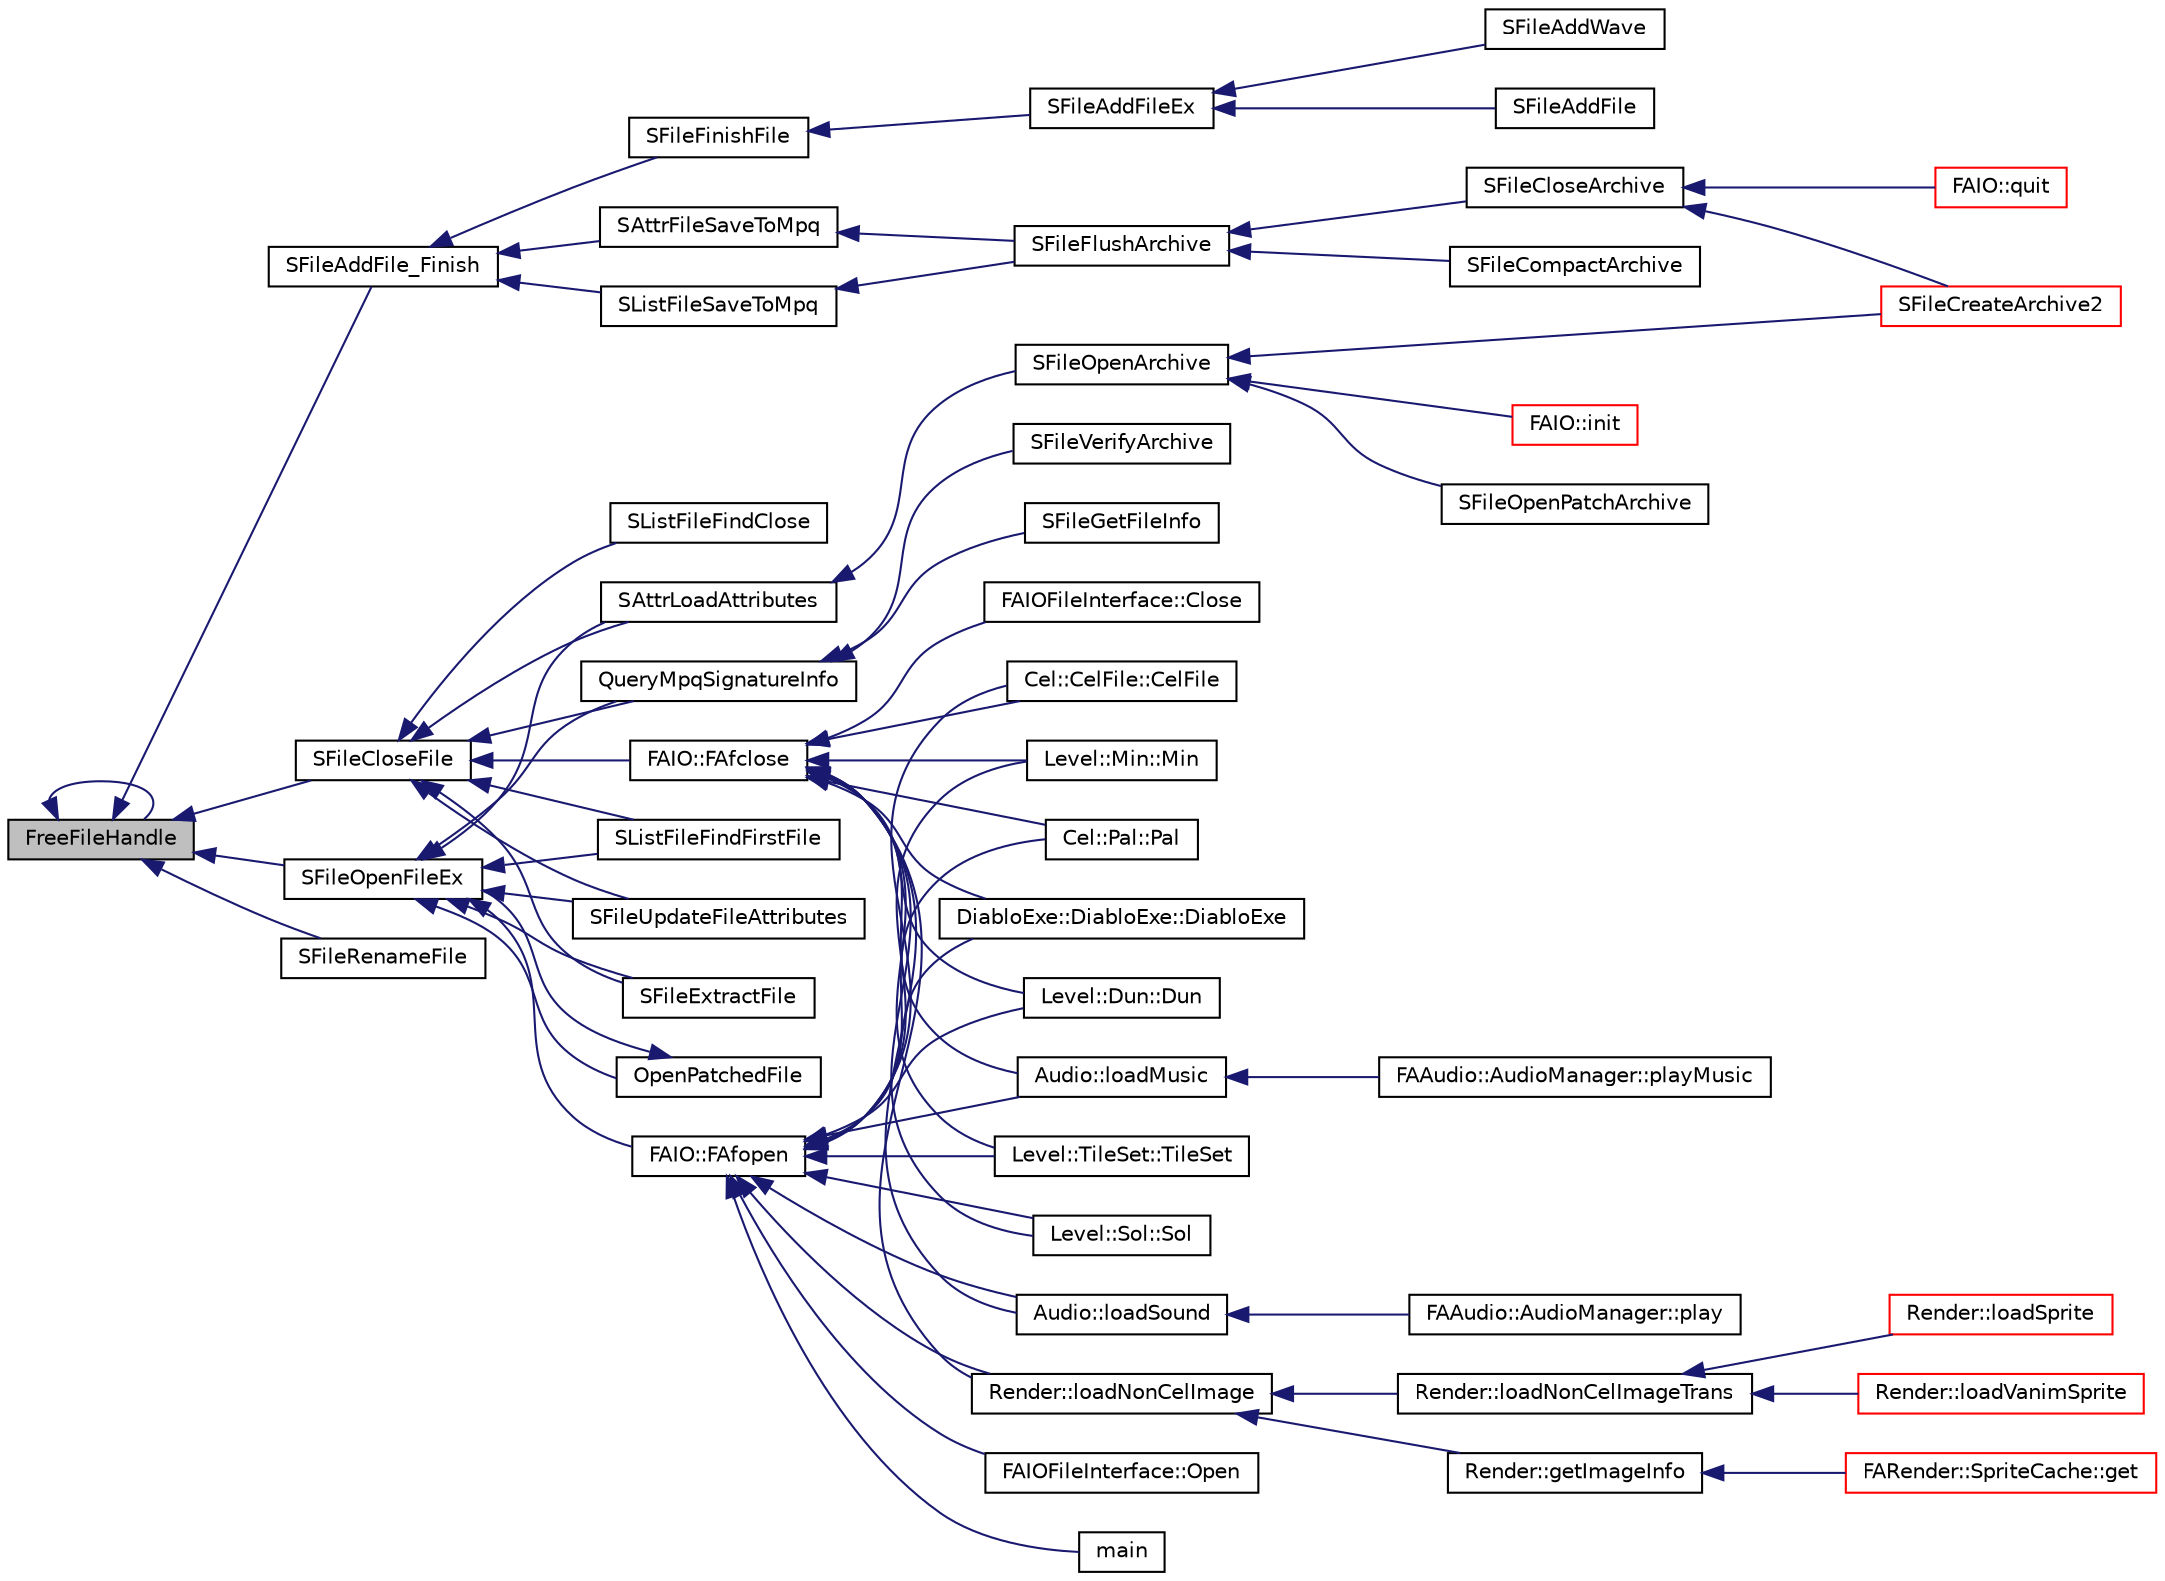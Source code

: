 digraph G
{
  edge [fontname="Helvetica",fontsize="10",labelfontname="Helvetica",labelfontsize="10"];
  node [fontname="Helvetica",fontsize="10",shape=record];
  rankdir="LR";
  Node1 [label="FreeFileHandle",height=0.2,width=0.4,color="black", fillcolor="grey75", style="filled" fontcolor="black"];
  Node1 -> Node1 [dir="back",color="midnightblue",fontsize="10",style="solid",fontname="Helvetica"];
  Node1 -> Node2 [dir="back",color="midnightblue",fontsize="10",style="solid",fontname="Helvetica"];
  Node2 [label="SFileAddFile_Finish",height=0.2,width=0.4,color="black", fillcolor="white", style="filled",URL="$_storm_common_8h.html#ad5fd5f53f46b1786c28ffd042b631207"];
  Node2 -> Node3 [dir="back",color="midnightblue",fontsize="10",style="solid",fontname="Helvetica"];
  Node3 [label="SFileFinishFile",height=0.2,width=0.4,color="black", fillcolor="white", style="filled",URL="$_storm_lib_8h.html#a7829275dccf80bbf47758ebd5515349a"];
  Node3 -> Node4 [dir="back",color="midnightblue",fontsize="10",style="solid",fontname="Helvetica"];
  Node4 [label="SFileAddFileEx",height=0.2,width=0.4,color="black", fillcolor="white", style="filled",URL="$_storm_lib_8h.html#a9d092079ada150e05bfed5a26e65e184"];
  Node4 -> Node5 [dir="back",color="midnightblue",fontsize="10",style="solid",fontname="Helvetica"];
  Node5 [label="SFileAddFile",height=0.2,width=0.4,color="black", fillcolor="white", style="filled",URL="$_storm_lib_8h.html#ab6184a31092ac5364a8746b1fca3a822"];
  Node4 -> Node6 [dir="back",color="midnightblue",fontsize="10",style="solid",fontname="Helvetica"];
  Node6 [label="SFileAddWave",height=0.2,width=0.4,color="black", fillcolor="white", style="filled",URL="$_storm_lib_8h.html#a4cc5ee53bb9a41f91d71a0be809ede22"];
  Node2 -> Node7 [dir="back",color="midnightblue",fontsize="10",style="solid",fontname="Helvetica"];
  Node7 [label="SAttrFileSaveToMpq",height=0.2,width=0.4,color="black", fillcolor="white", style="filled",URL="$_storm_common_8h.html#a1f552d4db51760c541354dc64e7808ea"];
  Node7 -> Node8 [dir="back",color="midnightblue",fontsize="10",style="solid",fontname="Helvetica"];
  Node8 [label="SFileFlushArchive",height=0.2,width=0.4,color="black", fillcolor="white", style="filled",URL="$_storm_lib_8h.html#a5f3daefb5c0d87a791fcc42ec40714d2"];
  Node8 -> Node9 [dir="back",color="midnightblue",fontsize="10",style="solid",fontname="Helvetica"];
  Node9 [label="SFileCompactArchive",height=0.2,width=0.4,color="black", fillcolor="white", style="filled",URL="$_storm_lib_8h.html#a4a8f24295ae27ee91ab52a2cc8a0e9ba"];
  Node8 -> Node10 [dir="back",color="midnightblue",fontsize="10",style="solid",fontname="Helvetica"];
  Node10 [label="SFileCloseArchive",height=0.2,width=0.4,color="black", fillcolor="white", style="filled",URL="$_storm_lib_8h.html#abe1ae9917ea665286bffd1524561fceb"];
  Node10 -> Node11 [dir="back",color="midnightblue",fontsize="10",style="solid",fontname="Helvetica"];
  Node11 [label="FAIO::quit",height=0.2,width=0.4,color="red", fillcolor="white", style="filled",URL="$namespace_f_a_i_o.html#ae82e5f53b89d70f240951c564bdff66a"];
  Node10 -> Node12 [dir="back",color="midnightblue",fontsize="10",style="solid",fontname="Helvetica"];
  Node12 [label="SFileCreateArchive2",height=0.2,width=0.4,color="red", fillcolor="white", style="filled",URL="$_storm_lib_8h.html#aa2b6fa8f16b5ac42868c546533fe26ce"];
  Node2 -> Node13 [dir="back",color="midnightblue",fontsize="10",style="solid",fontname="Helvetica"];
  Node13 [label="SListFileSaveToMpq",height=0.2,width=0.4,color="black", fillcolor="white", style="filled",URL="$_storm_common_8h.html#a92fbeed559aba21268c7cf0b967e49fc"];
  Node13 -> Node8 [dir="back",color="midnightblue",fontsize="10",style="solid",fontname="Helvetica"];
  Node1 -> Node14 [dir="back",color="midnightblue",fontsize="10",style="solid",fontname="Helvetica"];
  Node14 [label="SFileRenameFile",height=0.2,width=0.4,color="black", fillcolor="white", style="filled",URL="$_storm_lib_8h.html#abf315c2be57e5ebb9790cf84fe88ef03"];
  Node1 -> Node15 [dir="back",color="midnightblue",fontsize="10",style="solid",fontname="Helvetica"];
  Node15 [label="SFileOpenFileEx",height=0.2,width=0.4,color="black", fillcolor="white", style="filled",URL="$_storm_lib_8h.html#af9090bd528ef09a1c58bdb3931be5ec3"];
  Node15 -> Node16 [dir="back",color="midnightblue",fontsize="10",style="solid",fontname="Helvetica"];
  Node16 [label="FAIO::FAfopen",height=0.2,width=0.4,color="black", fillcolor="white", style="filled",URL="$namespace_f_a_i_o.html#a19fa8e6274a04bdeb5c54d1552e6248e"];
  Node16 -> Node17 [dir="back",color="midnightblue",fontsize="10",style="solid",fontname="Helvetica"];
  Node17 [label="main",height=0.2,width=0.4,color="black", fillcolor="white", style="filled",URL="$mpqtool_2main_8cpp.html#a51a0c03e82a49c8df1aee64a078f33e7"];
  Node16 -> Node18 [dir="back",color="midnightblue",fontsize="10",style="solid",fontname="Helvetica"];
  Node18 [label="Level::TileSet::TileSet",height=0.2,width=0.4,color="black", fillcolor="white", style="filled",URL="$class_level_1_1_tile_set.html#a25885e5e41f2220ddec063dd66615054"];
  Node16 -> Node19 [dir="back",color="midnightblue",fontsize="10",style="solid",fontname="Helvetica"];
  Node19 [label="Audio::loadMusic",height=0.2,width=0.4,color="black", fillcolor="white", style="filled",URL="$namespace_audio.html#aa723124f1d8ab10a57d74aac0df5d5cb"];
  Node19 -> Node20 [dir="back",color="midnightblue",fontsize="10",style="solid",fontname="Helvetica"];
  Node20 [label="FAAudio::AudioManager::playMusic",height=0.2,width=0.4,color="black", fillcolor="white", style="filled",URL="$class_f_a_audio_1_1_audio_manager.html#a9eaf93569374ad7fed5b0229d4e36e8b"];
  Node16 -> Node21 [dir="back",color="midnightblue",fontsize="10",style="solid",fontname="Helvetica"];
  Node21 [label="Audio::loadSound",height=0.2,width=0.4,color="black", fillcolor="white", style="filled",URL="$namespace_audio.html#a640626e3ff91a05bf85051aa564d2be7"];
  Node21 -> Node22 [dir="back",color="midnightblue",fontsize="10",style="solid",fontname="Helvetica"];
  Node22 [label="FAAudio::AudioManager::play",height=0.2,width=0.4,color="black", fillcolor="white", style="filled",URL="$class_f_a_audio_1_1_audio_manager.html#a1c562d006a318f6c682dd80e6a278996"];
  Node16 -> Node23 [dir="back",color="midnightblue",fontsize="10",style="solid",fontname="Helvetica"];
  Node23 [label="Render::loadNonCelImage",height=0.2,width=0.4,color="black", fillcolor="white", style="filled",URL="$namespace_render.html#ac19fcc278cfef53ca0b941ff040fb5d3"];
  Node23 -> Node24 [dir="back",color="midnightblue",fontsize="10",style="solid",fontname="Helvetica"];
  Node24 [label="Render::getImageInfo",height=0.2,width=0.4,color="black", fillcolor="white", style="filled",URL="$namespace_render.html#a04af26977f421431f3a4569af1b877f4"];
  Node24 -> Node25 [dir="back",color="midnightblue",fontsize="10",style="solid",fontname="Helvetica"];
  Node25 [label="FARender::SpriteCache::get",height=0.2,width=0.4,color="red", fillcolor="white", style="filled",URL="$class_f_a_render_1_1_sprite_cache.html#ad480d3c6ae72f0a19439e542bea9356c",tooltip="To be called from the game thread."];
  Node23 -> Node26 [dir="back",color="midnightblue",fontsize="10",style="solid",fontname="Helvetica"];
  Node26 [label="Render::loadNonCelImageTrans",height=0.2,width=0.4,color="black", fillcolor="white", style="filled",URL="$namespace_render.html#a104d79dc130b58dd05645cc9ddfbe307"];
  Node26 -> Node27 [dir="back",color="midnightblue",fontsize="10",style="solid",fontname="Helvetica"];
  Node27 [label="Render::loadSprite",height=0.2,width=0.4,color="red", fillcolor="white", style="filled",URL="$namespace_render.html#a39ae636123baef1a7d42446331c82b28"];
  Node26 -> Node28 [dir="back",color="midnightblue",fontsize="10",style="solid",fontname="Helvetica"];
  Node28 [label="Render::loadVanimSprite",height=0.2,width=0.4,color="red", fillcolor="white", style="filled",URL="$namespace_render.html#ac6568e7174aad7806fee63be8c2cca9c"];
  Node16 -> Node29 [dir="back",color="midnightblue",fontsize="10",style="solid",fontname="Helvetica"];
  Node29 [label="Cel::CelFile::CelFile",height=0.2,width=0.4,color="black", fillcolor="white", style="filled",URL="$class_cel_1_1_cel_file.html#a7aa56b24ad6db831061b2b1f4faed266"];
  Node16 -> Node30 [dir="back",color="midnightblue",fontsize="10",style="solid",fontname="Helvetica"];
  Node30 [label="Cel::Pal::Pal",height=0.2,width=0.4,color="black", fillcolor="white", style="filled",URL="$class_cel_1_1_pal.html#a1374e8fdbb589d9ad415f4bc3f133ef2"];
  Node16 -> Node31 [dir="back",color="midnightblue",fontsize="10",style="solid",fontname="Helvetica"];
  Node31 [label="DiabloExe::DiabloExe::DiabloExe",height=0.2,width=0.4,color="black", fillcolor="white", style="filled",URL="$class_diablo_exe_1_1_diablo_exe.html#aae82ed26725dbd5b89faca92507958f0"];
  Node16 -> Node32 [dir="back",color="midnightblue",fontsize="10",style="solid",fontname="Helvetica"];
  Node32 [label="Level::Dun::Dun",height=0.2,width=0.4,color="black", fillcolor="white", style="filled",URL="$class_level_1_1_dun.html#aebe0dd29cec43011e986c36a9a52b7b7"];
  Node16 -> Node33 [dir="back",color="midnightblue",fontsize="10",style="solid",fontname="Helvetica"];
  Node33 [label="Level::Min::Min",height=0.2,width=0.4,color="black", fillcolor="white", style="filled",URL="$class_level_1_1_min.html#ab29c456876f2cc69a0247e419fa17337"];
  Node16 -> Node34 [dir="back",color="midnightblue",fontsize="10",style="solid",fontname="Helvetica"];
  Node34 [label="Level::Sol::Sol",height=0.2,width=0.4,color="black", fillcolor="white", style="filled",URL="$class_level_1_1_sol.html#ab1b97555d237cb1c671bfdbb3de5d129"];
  Node16 -> Node35 [dir="back",color="midnightblue",fontsize="10",style="solid",fontname="Helvetica"];
  Node35 [label="FAIOFileInterface::Open",height=0.2,width=0.4,color="black", fillcolor="white", style="filled",URL="$class_f_a_i_o_file_interface.html#a0dd986067a16d1ba2da857c9b59c091c",tooltip="Opens a file."];
  Node15 -> Node36 [dir="back",color="midnightblue",fontsize="10",style="solid",fontname="Helvetica"];
  Node36 [label="SAttrLoadAttributes",height=0.2,width=0.4,color="black", fillcolor="white", style="filled",URL="$_storm_common_8h.html#a7d3f9dcaa29374564574951db3f84fd7"];
  Node36 -> Node37 [dir="back",color="midnightblue",fontsize="10",style="solid",fontname="Helvetica"];
  Node37 [label="SFileOpenArchive",height=0.2,width=0.4,color="black", fillcolor="white", style="filled",URL="$_storm_lib_8h.html#a8b031afa4f88b4b3705c274a0b5b4f73"];
  Node37 -> Node38 [dir="back",color="midnightblue",fontsize="10",style="solid",fontname="Helvetica"];
  Node38 [label="FAIO::init",height=0.2,width=0.4,color="red", fillcolor="white", style="filled",URL="$namespace_f_a_i_o.html#a2c6d08b4256153f34907093724c0f995"];
  Node37 -> Node12 [dir="back",color="midnightblue",fontsize="10",style="solid",fontname="Helvetica"];
  Node37 -> Node39 [dir="back",color="midnightblue",fontsize="10",style="solid",fontname="Helvetica"];
  Node39 [label="SFileOpenPatchArchive",height=0.2,width=0.4,color="black", fillcolor="white", style="filled",URL="$_storm_lib_8h.html#a6daebdc66320d44284e960bbff33e886"];
  Node15 -> Node40 [dir="back",color="midnightblue",fontsize="10",style="solid",fontname="Helvetica"];
  Node40 [label="SFileUpdateFileAttributes",height=0.2,width=0.4,color="black", fillcolor="white", style="filled",URL="$_storm_lib_8h.html#a7f66db40266cb2d78416b2f9cc2804ba"];
  Node15 -> Node41 [dir="back",color="midnightblue",fontsize="10",style="solid",fontname="Helvetica"];
  Node41 [label="SFileExtractFile",height=0.2,width=0.4,color="black", fillcolor="white", style="filled",URL="$_storm_lib_8h.html#a25532910e8392ffc4b5fd57878d67316"];
  Node15 -> Node42 [dir="back",color="midnightblue",fontsize="10",style="solid",fontname="Helvetica"];
  Node42 [label="SListFileFindFirstFile",height=0.2,width=0.4,color="black", fillcolor="white", style="filled",URL="$_storm_lib_8h.html#a36dc66999a9e3fc82b83153fe8f1dc0c"];
  Node15 -> Node43 [dir="back",color="midnightblue",fontsize="10",style="solid",fontname="Helvetica"];
  Node43 [label="OpenPatchedFile",height=0.2,width=0.4,color="black", fillcolor="white", style="filled",URL="$_s_file_open_file_ex_8cpp.html#afa582c7f26b956201e18cd3677caefb8"];
  Node43 -> Node15 [dir="back",color="midnightblue",fontsize="10",style="solid",fontname="Helvetica"];
  Node15 -> Node44 [dir="back",color="midnightblue",fontsize="10",style="solid",fontname="Helvetica"];
  Node44 [label="QueryMpqSignatureInfo",height=0.2,width=0.4,color="black", fillcolor="white", style="filled",URL="$_storm_common_8h.html#ac66653be3516e818da293725ea5e0cb8"];
  Node44 -> Node45 [dir="back",color="midnightblue",fontsize="10",style="solid",fontname="Helvetica"];
  Node45 [label="SFileGetFileInfo",height=0.2,width=0.4,color="black", fillcolor="white", style="filled",URL="$_storm_lib_8h.html#a65c5c13489a621c481282da76b101e16"];
  Node44 -> Node46 [dir="back",color="midnightblue",fontsize="10",style="solid",fontname="Helvetica"];
  Node46 [label="SFileVerifyArchive",height=0.2,width=0.4,color="black", fillcolor="white", style="filled",URL="$_storm_lib_8h.html#a5d1f891bd3e6c98a94a13cc5745ae6f4"];
  Node1 -> Node47 [dir="back",color="midnightblue",fontsize="10",style="solid",fontname="Helvetica"];
  Node47 [label="SFileCloseFile",height=0.2,width=0.4,color="black", fillcolor="white", style="filled",URL="$_storm_lib_8h.html#a49a09a38e6dc3b1afd95163a1c9052c6"];
  Node47 -> Node48 [dir="back",color="midnightblue",fontsize="10",style="solid",fontname="Helvetica"];
  Node48 [label="FAIO::FAfclose",height=0.2,width=0.4,color="black", fillcolor="white", style="filled",URL="$namespace_f_a_i_o.html#aa25595114f47db59a9c880caf2c83022"];
  Node48 -> Node18 [dir="back",color="midnightblue",fontsize="10",style="solid",fontname="Helvetica"];
  Node48 -> Node19 [dir="back",color="midnightblue",fontsize="10",style="solid",fontname="Helvetica"];
  Node48 -> Node21 [dir="back",color="midnightblue",fontsize="10",style="solid",fontname="Helvetica"];
  Node48 -> Node23 [dir="back",color="midnightblue",fontsize="10",style="solid",fontname="Helvetica"];
  Node48 -> Node29 [dir="back",color="midnightblue",fontsize="10",style="solid",fontname="Helvetica"];
  Node48 -> Node30 [dir="back",color="midnightblue",fontsize="10",style="solid",fontname="Helvetica"];
  Node48 -> Node31 [dir="back",color="midnightblue",fontsize="10",style="solid",fontname="Helvetica"];
  Node48 -> Node32 [dir="back",color="midnightblue",fontsize="10",style="solid",fontname="Helvetica"];
  Node48 -> Node33 [dir="back",color="midnightblue",fontsize="10",style="solid",fontname="Helvetica"];
  Node48 -> Node34 [dir="back",color="midnightblue",fontsize="10",style="solid",fontname="Helvetica"];
  Node48 -> Node49 [dir="back",color="midnightblue",fontsize="10",style="solid",fontname="Helvetica"];
  Node49 [label="FAIOFileInterface::Close",height=0.2,width=0.4,color="black", fillcolor="white", style="filled",URL="$class_f_a_i_o_file_interface.html#a1d93085c93e39ecf2f22c3f349c9f059",tooltip="Closes a previously opened file."];
  Node47 -> Node36 [dir="back",color="midnightblue",fontsize="10",style="solid",fontname="Helvetica"];
  Node47 -> Node40 [dir="back",color="midnightblue",fontsize="10",style="solid",fontname="Helvetica"];
  Node47 -> Node41 [dir="back",color="midnightblue",fontsize="10",style="solid",fontname="Helvetica"];
  Node47 -> Node42 [dir="back",color="midnightblue",fontsize="10",style="solid",fontname="Helvetica"];
  Node47 -> Node50 [dir="back",color="midnightblue",fontsize="10",style="solid",fontname="Helvetica"];
  Node50 [label="SListFileFindClose",height=0.2,width=0.4,color="black", fillcolor="white", style="filled",URL="$_storm_lib_8h.html#a7c9b409ac37f567dd42aed8be7dee6eb"];
  Node47 -> Node44 [dir="back",color="midnightblue",fontsize="10",style="solid",fontname="Helvetica"];
}
